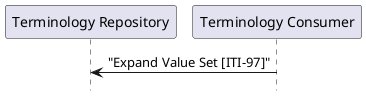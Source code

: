 @startuml
hide footbox

participant "Terminology Repository" as Server 
participant "Terminology Consumer" as Client 

Server <- Client : "Expand Value Set [ITI-97]"
@enduml